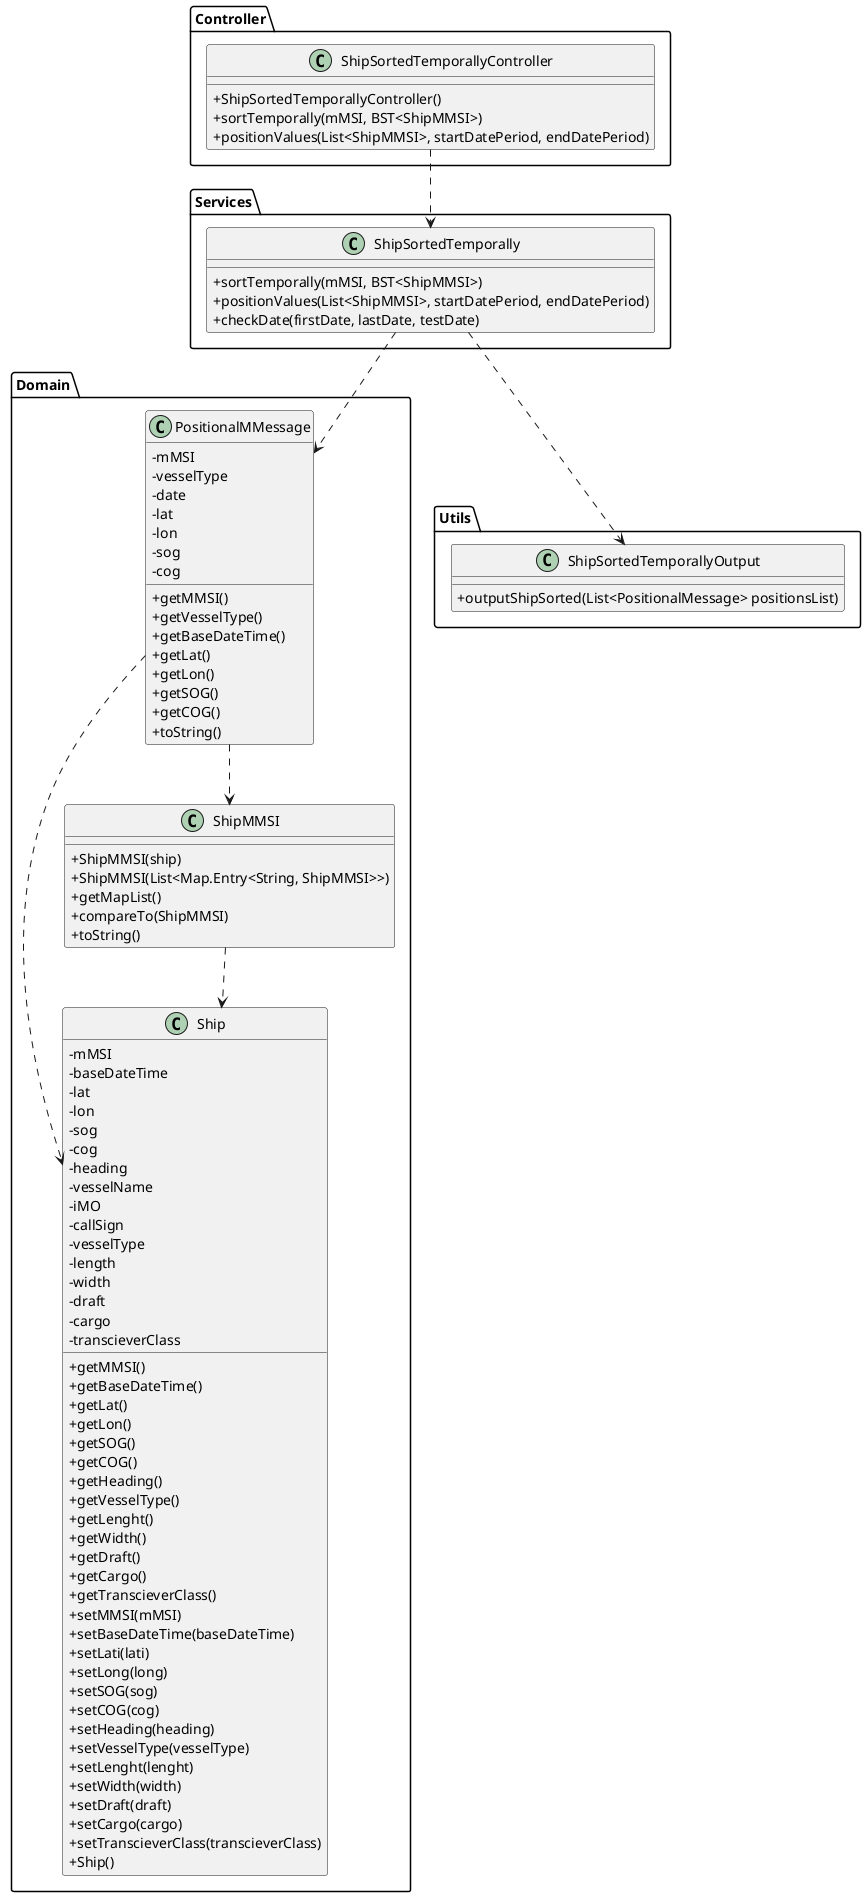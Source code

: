 @startuml
skinparam classAttributeIconSize 0


package Controller{
class ShipSortedTemporallyController{
+ShipSortedTemporallyController()
+sortTemporally(mMSI, BST<ShipMMSI>)
+positionValues(List<ShipMMSI>, startDatePeriod, endDatePeriod)
}
}


package Domain{
class PositionalMMessage{
 -mMSI
 -vesselType
 -date
 -lat
 -lon
 -sog
 -cog

 +getMMSI()
 +getVesselType()
 +getBaseDateTime()
 +getLat()
 +getLon()
 +getSOG()
 +getCOG()
 +toString()
}

class Ship {
  - mMSI
  -baseDateTime
  -lat
  -lon
  -sog
  -cog
  -heading
  -vesselName
  -iMO
  -callSign
  -vesselType
  -length
  -width
  -draft
  -cargo
  -transcieverClass

  +getMMSI()
  +getBaseDateTime()
  +getLat()
  +getLon()
  +getSOG()
  +getCOG()
  +getHeading()
  +getVesselType()
  +getLenght()
  +getWidth()
  +getDraft()
  +getCargo()
  +getTranscieverClass()
  +setMMSI(mMSI)
  +setBaseDateTime(baseDateTime)
  +setLati(lati)
  +setLong(long)
  +setSOG(sog)
  +setCOG(cog)
  +setHeading(heading)
  +setVesselType(vesselType)
  +setLenght(lenght)
  +setWidth(width)
  +setDraft(draft)
  +setCargo(cargo)
  +setTranscieverClass(transcieverClass)
  +Ship()
}

class ShipMMSI{
+ShipMMSI(ship)
+ShipMMSI(List<Map.Entry<String, ShipMMSI>>)
+getMapList()
+compareTo(ShipMMSI)
+toString()
}

}

package Services{
class ShipSortedTemporally{
+sortTemporally(mMSI, BST<ShipMMSI>)
+positionValues(List<ShipMMSI>, startDatePeriod, endDatePeriod)
+checkDate(firstDate, lastDate, testDate)
}
}

package Utils{
class ShipSortedTemporallyOutput{
+outputShipSorted(List<PositionalMessage> positionsList)
}

ShipSortedTemporallyController..> ShipSortedTemporally
PositionalMMessage..>Ship
PositionalMMessage..>ShipMMSI
ShipSortedTemporally..>PositionalMMessage
ShipSortedTemporally..>ShipSortedTemporallyOutput
ShipMMSI..>Ship
}
@enduml